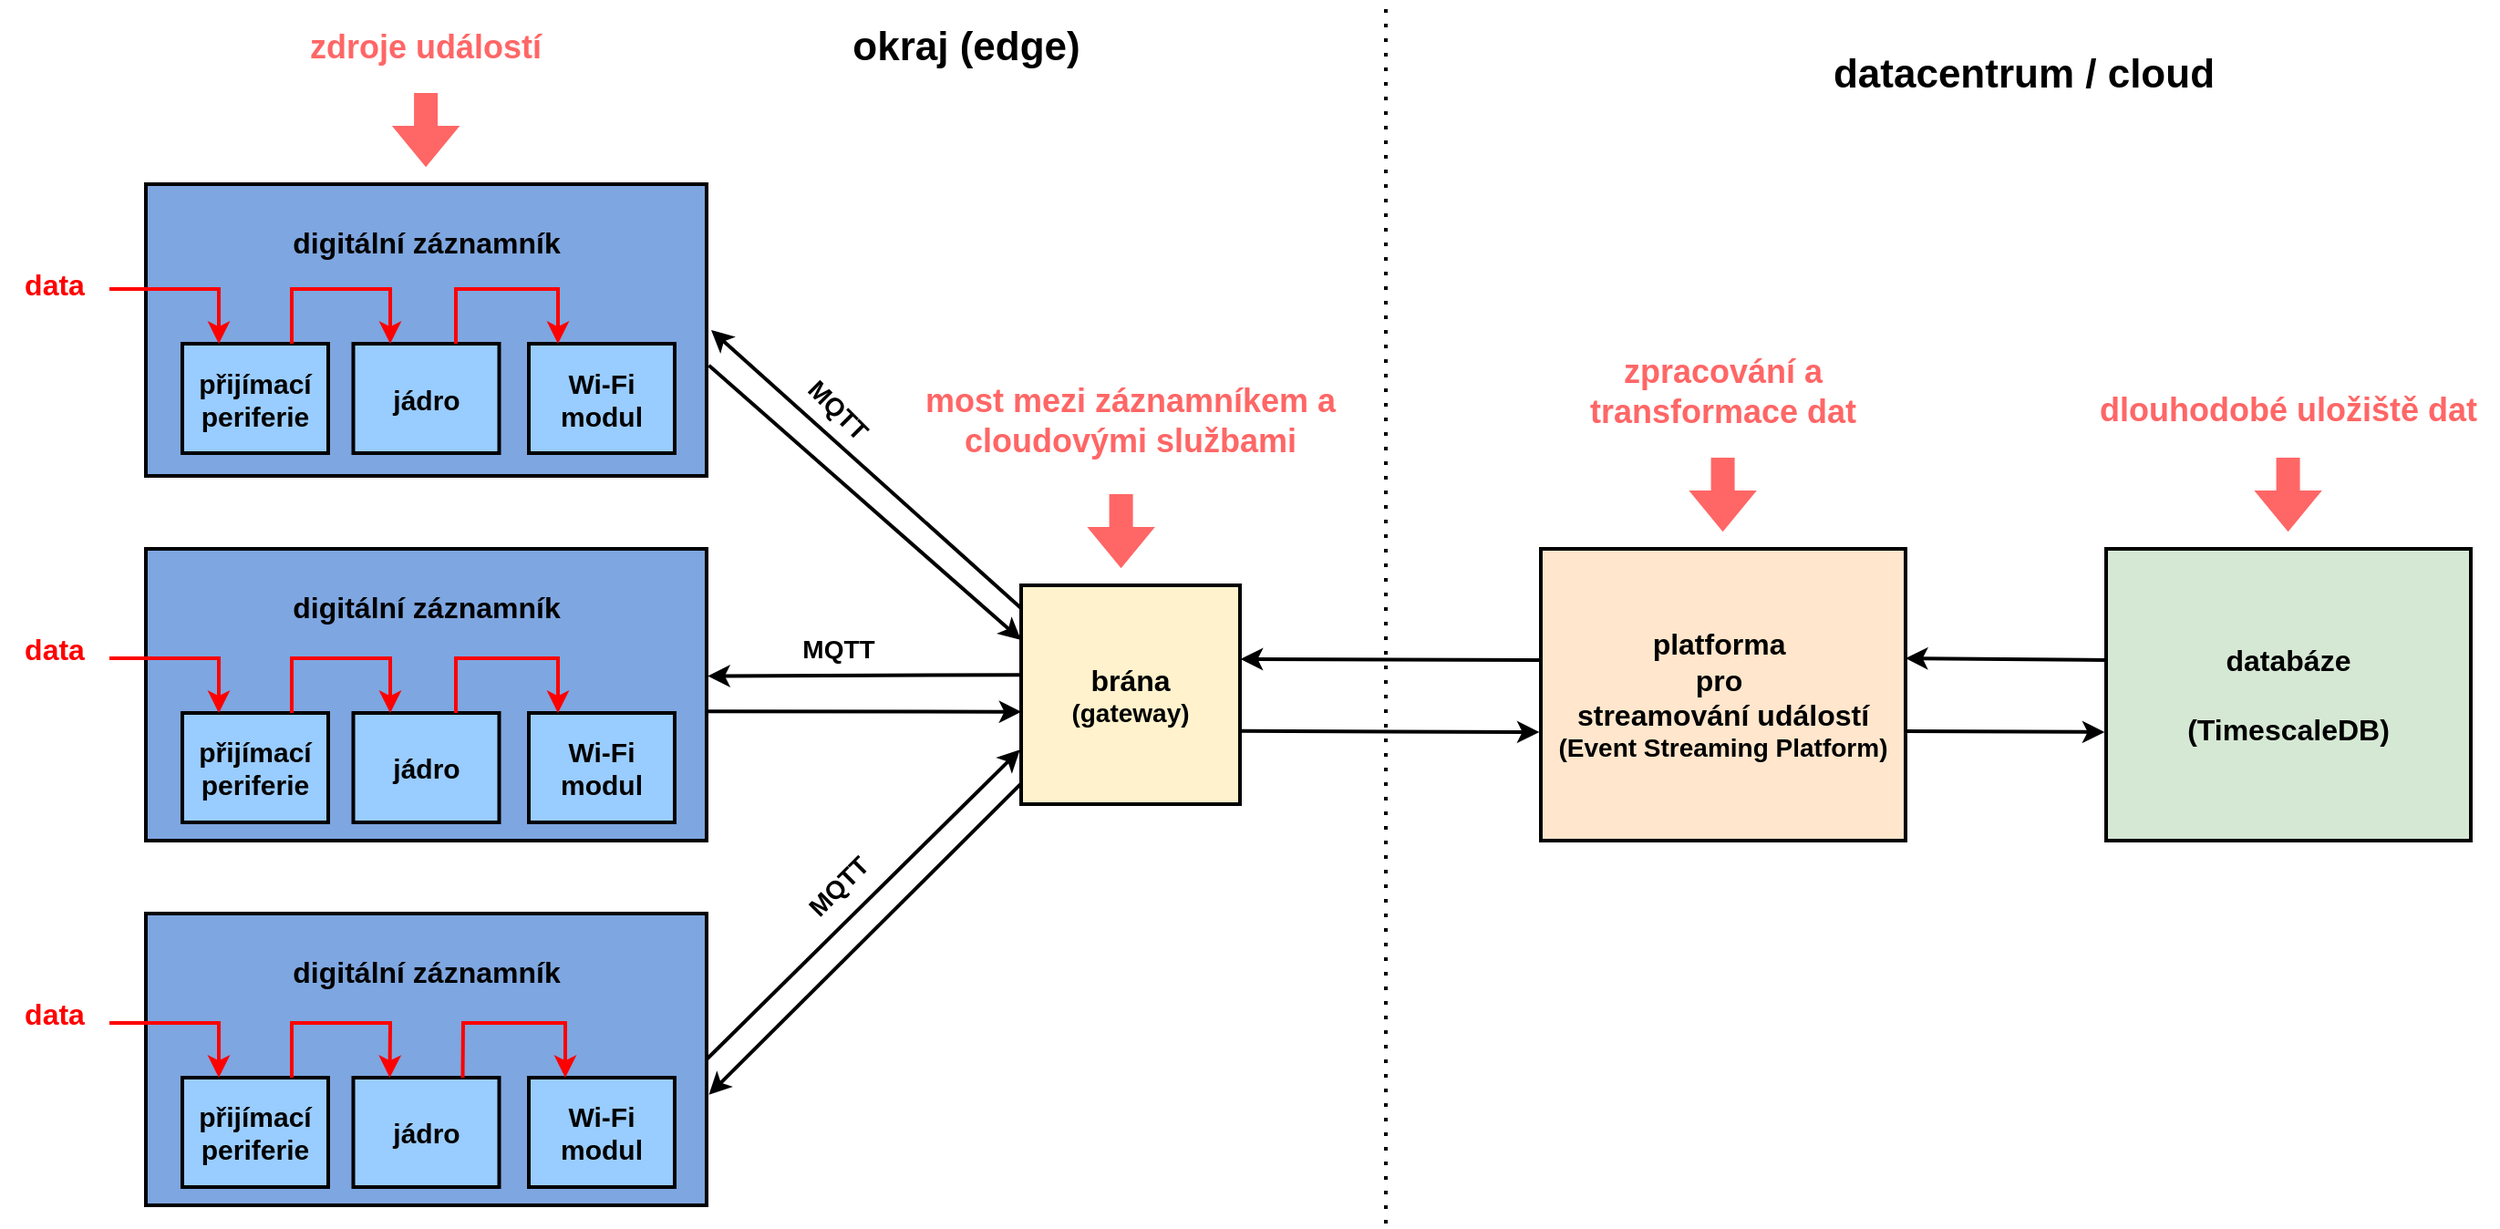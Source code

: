 <mxfile version="26.0.9">
  <diagram name="Page-1" id="YpUqDJUADNSs8tz-bgrU">
    <mxGraphModel dx="2603" dy="1663" grid="1" gridSize="10" guides="1" tooltips="1" connect="1" arrows="1" fold="1" page="1" pageScale="1" pageWidth="1169" pageHeight="827" math="0" shadow="0">
      <root>
        <mxCell id="0" />
        <mxCell id="1" parent="0" />
        <mxCell id="XkHasaW6HYOZsEv8R7DG-2" value="&lt;font style=&quot;font-size: 16px;&quot;&gt;&lt;b&gt;digitální záznamník&lt;/b&gt;&lt;/font&gt;&lt;div&gt;&lt;font style=&quot;font-size: 16px;&quot;&gt;&lt;b&gt;&lt;br&gt;&lt;/b&gt;&lt;/font&gt;&lt;/div&gt;&lt;div&gt;&lt;font style=&quot;font-size: 16px;&quot;&gt;&lt;b&gt;&lt;br&gt;&lt;/b&gt;&lt;/font&gt;&lt;/div&gt;&lt;div&gt;&lt;font style=&quot;font-size: 16px;&quot;&gt;&lt;b&gt;&lt;br&gt;&lt;/b&gt;&lt;/font&gt;&lt;/div&gt;&lt;div&gt;&lt;font style=&quot;font-size: 16px;&quot;&gt;&lt;b&gt;&lt;br&gt;&lt;/b&gt;&lt;/font&gt;&lt;/div&gt;&lt;div&gt;&lt;font style=&quot;font-size: 16px;&quot;&gt;&lt;b&gt;&lt;br&gt;&lt;/b&gt;&lt;/font&gt;&lt;/div&gt;" style="text;html=1;align=center;verticalAlign=middle;whiteSpace=wrap;rounded=0;fillColor=#7EA6E0;strokeColor=default;strokeWidth=2;" parent="1" vertex="1">
          <mxGeometry y="80" width="307.5" height="160" as="geometry" />
        </mxCell>
        <mxCell id="XkHasaW6HYOZsEv8R7DG-5" value="&lt;font style=&quot;font-size: 16px;&quot;&gt;&lt;b&gt;digitální záznamník&lt;/b&gt;&lt;/font&gt;&lt;div&gt;&lt;font style=&quot;font-size: 16px;&quot;&gt;&lt;b&gt;&lt;br&gt;&lt;/b&gt;&lt;/font&gt;&lt;/div&gt;&lt;div&gt;&lt;font style=&quot;font-size: 16px;&quot;&gt;&lt;b&gt;&lt;br&gt;&lt;/b&gt;&lt;/font&gt;&lt;/div&gt;&lt;div&gt;&lt;font style=&quot;font-size: 16px;&quot;&gt;&lt;b&gt;&lt;br&gt;&lt;/b&gt;&lt;/font&gt;&lt;/div&gt;&lt;div&gt;&lt;font style=&quot;font-size: 16px;&quot;&gt;&lt;b&gt;&lt;br&gt;&lt;/b&gt;&lt;/font&gt;&lt;/div&gt;&lt;div&gt;&lt;font style=&quot;font-size: 16px;&quot;&gt;&lt;b&gt;&lt;br&gt;&lt;/b&gt;&lt;/font&gt;&lt;/div&gt;" style="text;html=1;align=center;verticalAlign=middle;whiteSpace=wrap;rounded=0;fillColor=#7EA6E0;strokeColor=default;strokeWidth=2;" parent="1" vertex="1">
          <mxGeometry y="280" width="307.5" height="160" as="geometry" />
        </mxCell>
        <mxCell id="XkHasaW6HYOZsEv8R7DG-7" value="&lt;font style=&quot;font-size: 16px;&quot;&gt;&lt;b&gt;digitální záznamník&lt;/b&gt;&lt;/font&gt;&lt;div&gt;&lt;font style=&quot;font-size: 16px;&quot;&gt;&lt;b&gt;&lt;br&gt;&lt;/b&gt;&lt;/font&gt;&lt;/div&gt;&lt;div&gt;&lt;font style=&quot;font-size: 16px;&quot;&gt;&lt;b&gt;&lt;br&gt;&lt;/b&gt;&lt;/font&gt;&lt;/div&gt;&lt;div&gt;&lt;font style=&quot;font-size: 16px;&quot;&gt;&lt;b&gt;&lt;br&gt;&lt;/b&gt;&lt;/font&gt;&lt;/div&gt;&lt;div&gt;&lt;font style=&quot;font-size: 16px;&quot;&gt;&lt;b&gt;&lt;br&gt;&lt;/b&gt;&lt;/font&gt;&lt;/div&gt;&lt;div&gt;&lt;font style=&quot;font-size: 16px;&quot;&gt;&lt;b&gt;&lt;br&gt;&lt;/b&gt;&lt;/font&gt;&lt;/div&gt;" style="text;html=1;align=center;verticalAlign=middle;whiteSpace=wrap;rounded=0;fillColor=#7EA6E0;strokeColor=default;strokeWidth=2;" parent="1" vertex="1">
          <mxGeometry y="480" width="307.5" height="160" as="geometry" />
        </mxCell>
        <mxCell id="XkHasaW6HYOZsEv8R7DG-8" value="" style="rounded=0;whiteSpace=wrap;html=1;strokeWidth=2;fillColor=#fff2cc;strokeColor=#33001A;" parent="1" vertex="1">
          <mxGeometry x="480" y="300" width="120" height="120" as="geometry" />
        </mxCell>
        <mxCell id="XkHasaW6HYOZsEv8R7DG-9" value="&lt;font style=&quot;font-size: 16px;&quot;&gt;&lt;b&gt;brána&lt;/b&gt;&lt;/font&gt;&lt;div&gt;&lt;div&gt;&lt;font style=&quot;font-size: 14px;&quot;&gt;&lt;b style=&quot;&quot;&gt;(gateway)&lt;/b&gt;&lt;/font&gt;&lt;/div&gt;&lt;/div&gt;" style="text;html=1;align=center;verticalAlign=middle;whiteSpace=wrap;rounded=0;fillColor=#fff2cc;strokeColor=#000000;strokeWidth=2;" parent="1" vertex="1">
          <mxGeometry x="480" y="300" width="120" height="120" as="geometry" />
        </mxCell>
        <mxCell id="XkHasaW6HYOZsEv8R7DG-10" value="" style="endArrow=classic;html=1;rounded=0;exitX=1;exitY=0.5;exitDx=0;exitDy=0;entryX=-0.005;entryY=0.751;entryDx=0;entryDy=0;entryPerimeter=0;strokeWidth=2;" parent="1" source="XkHasaW6HYOZsEv8R7DG-7" target="XkHasaW6HYOZsEv8R7DG-9" edge="1">
          <mxGeometry width="50" height="50" relative="1" as="geometry">
            <mxPoint x="390" y="420" as="sourcePoint" />
            <mxPoint x="440" y="370" as="targetPoint" />
          </mxGeometry>
        </mxCell>
        <mxCell id="XkHasaW6HYOZsEv8R7DG-11" value="" style="endArrow=classic;html=1;rounded=0;exitX=0.997;exitY=0.557;exitDx=0;exitDy=0;entryX=0.001;entryY=0.578;entryDx=0;entryDy=0;entryPerimeter=0;exitPerimeter=0;strokeWidth=2;" parent="1" source="XkHasaW6HYOZsEv8R7DG-5" target="XkHasaW6HYOZsEv8R7DG-9" edge="1">
          <mxGeometry width="50" height="50" relative="1" as="geometry">
            <mxPoint x="390" y="420" as="sourcePoint" />
            <mxPoint x="440" y="370" as="targetPoint" />
          </mxGeometry>
        </mxCell>
        <mxCell id="XkHasaW6HYOZsEv8R7DG-12" value="" style="endArrow=classic;html=1;rounded=0;exitX=1.004;exitY=0.621;exitDx=0;exitDy=0;entryX=0;entryY=0.25;entryDx=0;entryDy=0;exitPerimeter=0;strokeWidth=2;" parent="1" source="XkHasaW6HYOZsEv8R7DG-2" target="XkHasaW6HYOZsEv8R7DG-9" edge="1">
          <mxGeometry width="50" height="50" relative="1" as="geometry">
            <mxPoint x="390" y="420" as="sourcePoint" />
            <mxPoint x="440" y="370" as="targetPoint" />
          </mxGeometry>
        </mxCell>
        <mxCell id="XkHasaW6HYOZsEv8R7DG-13" value="&lt;font style=&quot;font-size: 14px;&quot;&gt;&lt;b&gt;MQTT&lt;/b&gt;&lt;/font&gt;" style="text;html=1;align=center;verticalAlign=middle;whiteSpace=wrap;rounded=0;rotation=45;" parent="1" vertex="1">
          <mxGeometry x="350" y="188.75" width="60" height="30" as="geometry" />
        </mxCell>
        <mxCell id="XkHasaW6HYOZsEv8R7DG-14" value="" style="endArrow=classic;html=1;rounded=0;entryX=1.002;entryY=0.436;entryDx=0;entryDy=0;entryPerimeter=0;exitX=-0.003;exitY=0.409;exitDx=0;exitDy=0;exitPerimeter=0;strokeWidth=2;" parent="1" source="XkHasaW6HYOZsEv8R7DG-9" target="XkHasaW6HYOZsEv8R7DG-5" edge="1">
          <mxGeometry width="50" height="50" relative="1" as="geometry">
            <mxPoint x="340" y="370" as="sourcePoint" />
            <mxPoint x="390" y="320" as="targetPoint" />
          </mxGeometry>
        </mxCell>
        <mxCell id="XkHasaW6HYOZsEv8R7DG-15" value="" style="endArrow=classic;html=1;rounded=0;exitX=-0.002;exitY=0.103;exitDx=0;exitDy=0;exitPerimeter=0;strokeWidth=2;" parent="1" source="XkHasaW6HYOZsEv8R7DG-9" edge="1">
          <mxGeometry width="50" height="50" relative="1" as="geometry">
            <mxPoint x="390" y="300" as="sourcePoint" />
            <mxPoint x="310" y="160" as="targetPoint" />
          </mxGeometry>
        </mxCell>
        <mxCell id="XkHasaW6HYOZsEv8R7DG-16" value="" style="endArrow=classic;html=1;rounded=0;exitX=-0.002;exitY=0.908;exitDx=0;exitDy=0;exitPerimeter=0;strokeWidth=2;entryX=1.004;entryY=0.621;entryDx=0;entryDy=0;entryPerimeter=0;" parent="1" source="XkHasaW6HYOZsEv8R7DG-9" target="XkHasaW6HYOZsEv8R7DG-7" edge="1">
          <mxGeometry width="50" height="50" relative="1" as="geometry">
            <mxPoint x="370" y="490" as="sourcePoint" />
            <mxPoint x="310" y="580" as="targetPoint" />
          </mxGeometry>
        </mxCell>
        <mxCell id="XkHasaW6HYOZsEv8R7DG-17" value="&lt;font style=&quot;font-size: 14px;&quot;&gt;&lt;b&gt;MQTT&lt;/b&gt;&lt;/font&gt;" style="text;html=1;align=center;verticalAlign=middle;whiteSpace=wrap;rounded=0;rotation=0;" parent="1" vertex="1">
          <mxGeometry x="350" y="320" width="60" height="30" as="geometry" />
        </mxCell>
        <mxCell id="XkHasaW6HYOZsEv8R7DG-18" value="&lt;font style=&quot;font-size: 14px;&quot;&gt;&lt;b&gt;MQTT&lt;/b&gt;&lt;/font&gt;" style="text;html=1;align=center;verticalAlign=middle;whiteSpace=wrap;rounded=0;rotation=-45;" parent="1" vertex="1">
          <mxGeometry x="350" y="450" width="60" height="30" as="geometry" />
        </mxCell>
        <mxCell id="XkHasaW6HYOZsEv8R7DG-19" value="" style="endArrow=classic;html=1;rounded=0;entryX=1.003;entryY=0.337;entryDx=0;entryDy=0;entryPerimeter=0;exitX=0.002;exitY=0.381;exitDx=0;exitDy=0;exitPerimeter=0;strokeWidth=2;" parent="1" source="XkHasaW6HYOZsEv8R7DG-28" target="XkHasaW6HYOZsEv8R7DG-8" edge="1">
          <mxGeometry width="50" height="50" relative="1" as="geometry">
            <mxPoint x="790" y="341" as="sourcePoint" />
            <mxPoint x="659" y="340" as="targetPoint" />
          </mxGeometry>
        </mxCell>
        <mxCell id="XkHasaW6HYOZsEv8R7DG-20" value="" style="endArrow=classic;html=1;rounded=0;exitX=1.001;exitY=0.666;exitDx=0;exitDy=0;entryX=-0.004;entryY=0.628;entryDx=0;entryDy=0;entryPerimeter=0;exitPerimeter=0;strokeWidth=2;" parent="1" source="XkHasaW6HYOZsEv8R7DG-8" target="XkHasaW6HYOZsEv8R7DG-28" edge="1">
          <mxGeometry width="50" height="50" relative="1" as="geometry">
            <mxPoint x="661" y="379" as="sourcePoint" />
            <mxPoint x="790" y="380" as="targetPoint" />
          </mxGeometry>
        </mxCell>
        <mxCell id="XkHasaW6HYOZsEv8R7DG-27" value="" style="rounded=0;whiteSpace=wrap;html=1;strokeWidth=2;fillColor=#ffe6cc;strokeColor=#000000;" parent="1" vertex="1">
          <mxGeometry x="765" y="280" width="200" height="160" as="geometry" />
        </mxCell>
        <mxCell id="XkHasaW6HYOZsEv8R7DG-28" value="&lt;div&gt;&lt;font style=&quot;font-size: 16px;&quot;&gt;&lt;b&gt;platforma&amp;nbsp;&lt;/b&gt;&lt;/font&gt;&lt;/div&gt;&lt;div&gt;&lt;font style=&quot;font-size: 16px;&quot;&gt;&lt;b&gt;pro&amp;nbsp;&lt;/b&gt;&lt;/font&gt;&lt;/div&gt;&lt;div&gt;&lt;font style=&quot;font-size: 16px;&quot;&gt;&lt;b&gt;streamování událostí&lt;/b&gt;&lt;/font&gt;&lt;/div&gt;&lt;font style=&quot;font-size: 14px;&quot;&gt;&lt;b style=&quot;&quot;&gt;(Event Streaming Platform)&lt;/b&gt;&lt;/font&gt;" style="text;html=1;align=center;verticalAlign=middle;whiteSpace=wrap;rounded=0;fillColor=#ffe6cc;strokeColor=#000000;strokeWidth=2;" parent="1" vertex="1">
          <mxGeometry x="765" y="280" width="200" height="160" as="geometry" />
        </mxCell>
        <mxCell id="XkHasaW6HYOZsEv8R7DG-22" value="" style="shape=flexArrow;endArrow=classic;html=1;rounded=0;strokeWidth=2;fillColor=#FF6666;strokeColor=#FF6666;" parent="1" edge="1">
          <mxGeometry width="50" height="50" relative="1" as="geometry">
            <mxPoint x="153.55" y="30" as="sourcePoint" />
            <mxPoint x="153.55" y="70" as="targetPoint" />
          </mxGeometry>
        </mxCell>
        <mxCell id="XkHasaW6HYOZsEv8R7DG-23" value="&lt;font style=&quot;font-size: 18px; color: rgb(255, 102, 102);&quot;&gt;&lt;b&gt;zdroje událostí&lt;/b&gt;&lt;/font&gt;" style="text;html=1;align=center;verticalAlign=middle;whiteSpace=wrap;rounded=0;fillColor=none;strokeColor=none;" parent="1" vertex="1">
          <mxGeometry x="71.25" y="-10" width="165" height="30" as="geometry" />
        </mxCell>
        <mxCell id="XkHasaW6HYOZsEv8R7DG-32" value="" style="shape=flexArrow;endArrow=classic;html=1;rounded=0;strokeWidth=2;fillColor=#FF6666;strokeColor=#FF6666;" parent="1" edge="1">
          <mxGeometry width="50" height="50" relative="1" as="geometry">
            <mxPoint x="534.8" y="250" as="sourcePoint" />
            <mxPoint x="534.8" y="290" as="targetPoint" />
          </mxGeometry>
        </mxCell>
        <mxCell id="XkHasaW6HYOZsEv8R7DG-33" value="&lt;font style=&quot;font-size: 18px; color: rgb(255, 102, 102);&quot;&gt;&lt;b&gt;most mezi záznamníkem a cloudovými službami&lt;/b&gt;&lt;/font&gt;" style="text;html=1;align=center;verticalAlign=middle;whiteSpace=wrap;rounded=0;fillColor=none;strokeColor=none;" parent="1" vertex="1">
          <mxGeometry x="425" y="180" width="230" height="60" as="geometry" />
        </mxCell>
        <mxCell id="XkHasaW6HYOZsEv8R7DG-34" value="" style="shape=flexArrow;endArrow=classic;html=1;rounded=0;strokeWidth=2;fillColor=#FF6666;strokeColor=#FF6666;" parent="1" edge="1">
          <mxGeometry width="50" height="50" relative="1" as="geometry">
            <mxPoint x="864.8" y="230" as="sourcePoint" />
            <mxPoint x="864.8" y="270" as="targetPoint" />
          </mxGeometry>
        </mxCell>
        <mxCell id="XkHasaW6HYOZsEv8R7DG-35" value="&lt;font style=&quot;font-size: 18px; color: rgb(255, 102, 102);&quot;&gt;&lt;b&gt;zpracování a&lt;/b&gt;&lt;/font&gt;&lt;div&gt;&lt;font color=&quot;#ff6666&quot;&gt;&lt;span style=&quot;font-size: 18px;&quot;&gt;&lt;b&gt;transformace dat&lt;/b&gt;&lt;/span&gt;&lt;/font&gt;&lt;/div&gt;" style="text;html=1;align=center;verticalAlign=middle;whiteSpace=wrap;rounded=0;fillColor=none;strokeColor=none;" parent="1" vertex="1">
          <mxGeometry x="750" y="160" width="230" height="67.5" as="geometry" />
        </mxCell>
        <mxCell id="XkHasaW6HYOZsEv8R7DG-36" value="" style="endArrow=none;dashed=1;html=1;dashPattern=1 3;strokeWidth=2;rounded=0;" parent="1" edge="1">
          <mxGeometry width="50" height="50" relative="1" as="geometry">
            <mxPoint x="680" y="650" as="sourcePoint" />
            <mxPoint x="680" y="-20" as="targetPoint" />
          </mxGeometry>
        </mxCell>
        <mxCell id="XkHasaW6HYOZsEv8R7DG-37" value="" style="endArrow=classic;html=1;rounded=0;entryX=1.003;entryY=0.337;entryDx=0;entryDy=0;entryPerimeter=0;exitX=0.002;exitY=0.381;exitDx=0;exitDy=0;exitPerimeter=0;strokeWidth=2;" parent="1" source="XkHasaW6HYOZsEv8R7DG-40" edge="1">
          <mxGeometry width="50" height="50" relative="1" as="geometry">
            <mxPoint x="1115" y="341" as="sourcePoint" />
            <mxPoint x="965" y="340" as="targetPoint" />
          </mxGeometry>
        </mxCell>
        <mxCell id="XkHasaW6HYOZsEv8R7DG-38" value="" style="endArrow=classic;html=1;rounded=0;exitX=1.001;exitY=0.666;exitDx=0;exitDy=0;entryX=-0.004;entryY=0.628;entryDx=0;entryDy=0;entryPerimeter=0;exitPerimeter=0;strokeWidth=2;" parent="1" target="XkHasaW6HYOZsEv8R7DG-40" edge="1">
          <mxGeometry width="50" height="50" relative="1" as="geometry">
            <mxPoint x="965" y="380" as="sourcePoint" />
            <mxPoint x="1115" y="380" as="targetPoint" />
          </mxGeometry>
        </mxCell>
        <mxCell id="XkHasaW6HYOZsEv8R7DG-39" value="" style="rounded=0;whiteSpace=wrap;html=1;strokeWidth=2;fillColor=#d5e8d4;strokeColor=#000000;" parent="1" vertex="1">
          <mxGeometry x="1075" y="280" width="200" height="160" as="geometry" />
        </mxCell>
        <mxCell id="XkHasaW6HYOZsEv8R7DG-40" value="&lt;div&gt;&lt;span style=&quot;font-size: 16px;&quot;&gt;&lt;b&gt;databáze&lt;/b&gt;&lt;/span&gt;&lt;/div&gt;&lt;div&gt;&lt;span style=&quot;font-size: 16px;&quot;&gt;&lt;b&gt;&lt;br&gt;&lt;/b&gt;&lt;/span&gt;&lt;/div&gt;&lt;div&gt;&lt;span style=&quot;font-size: 16px;&quot;&gt;&lt;b&gt;(TimescaleDB)&lt;/b&gt;&lt;/span&gt;&lt;/div&gt;" style="text;html=1;align=center;verticalAlign=middle;whiteSpace=wrap;rounded=0;fillColor=#d5e8d4;strokeColor=#000000;strokeWidth=2;" parent="1" vertex="1">
          <mxGeometry x="1075" y="280" width="200" height="160" as="geometry" />
        </mxCell>
        <mxCell id="XkHasaW6HYOZsEv8R7DG-41" value="" style="shape=flexArrow;endArrow=classic;html=1;rounded=0;strokeWidth=2;fillColor=#FF6666;strokeColor=#FF6666;" parent="1" edge="1">
          <mxGeometry width="50" height="50" relative="1" as="geometry">
            <mxPoint x="1174.8" y="230" as="sourcePoint" />
            <mxPoint x="1174.8" y="270" as="targetPoint" />
          </mxGeometry>
        </mxCell>
        <mxCell id="XkHasaW6HYOZsEv8R7DG-42" value="&lt;font style=&quot;font-size: 18px; color: rgb(255, 102, 102);&quot;&gt;&lt;b&gt;dlouhodobé uložiště dat&lt;/b&gt;&lt;/font&gt;" style="text;html=1;align=center;verticalAlign=middle;whiteSpace=wrap;rounded=0;fillColor=none;strokeColor=none;" parent="1" vertex="1">
          <mxGeometry x="1060" y="180" width="230" height="47.5" as="geometry" />
        </mxCell>
        <mxCell id="XkHasaW6HYOZsEv8R7DG-44" value="&lt;font style=&quot;font-size: 22px;&quot;&gt;&lt;b&gt;okraj (edge)&lt;/b&gt;&lt;/font&gt;" style="text;html=1;align=center;verticalAlign=middle;whiteSpace=wrap;rounded=0;" parent="1" vertex="1">
          <mxGeometry x="370" y="-15" width="160" height="40" as="geometry" />
        </mxCell>
        <mxCell id="XkHasaW6HYOZsEv8R7DG-45" value="&lt;font style=&quot;font-size: 22px;&quot;&gt;&lt;b&gt;datacentrum / cloud&lt;/b&gt;&lt;/font&gt;" style="text;html=1;align=center;verticalAlign=middle;whiteSpace=wrap;rounded=0;" parent="1" vertex="1">
          <mxGeometry x="910" width="240" height="40" as="geometry" />
        </mxCell>
        <mxCell id="PzeCFKbQgYkf4DiJO7ho-1" value="&lt;font style=&quot;font-size: 15px;&quot;&gt;&lt;b&gt;přijímací&lt;/b&gt;&lt;/font&gt;&lt;div&gt;&lt;font style=&quot;font-size: 15px;&quot;&gt;&lt;b&gt;periferie&lt;/b&gt;&lt;/font&gt;&lt;/div&gt;" style="rounded=0;whiteSpace=wrap;html=1;strokeWidth=2;fillColor=#99CCFF;" parent="1" vertex="1">
          <mxGeometry x="20" y="570" width="80" height="60" as="geometry" />
        </mxCell>
        <mxCell id="PzeCFKbQgYkf4DiJO7ho-2" value="&lt;span style=&quot;font-size: 15px;&quot;&gt;&lt;b&gt;Wi-Fi&lt;/b&gt;&lt;/span&gt;&lt;div&gt;&lt;span style=&quot;font-size: 15px;&quot;&gt;&lt;b&gt;modul&lt;/b&gt;&lt;/span&gt;&lt;/div&gt;" style="rounded=0;whiteSpace=wrap;html=1;strokeWidth=2;fillColor=#99CCFF;" parent="1" vertex="1">
          <mxGeometry x="210" y="570" width="80" height="60" as="geometry" />
        </mxCell>
        <mxCell id="PzeCFKbQgYkf4DiJO7ho-3" value="&lt;span style=&quot;font-size: 15px;&quot;&gt;&lt;b&gt;Wi-Fi&lt;/b&gt;&lt;/span&gt;&lt;div&gt;&lt;span style=&quot;font-size: 15px;&quot;&gt;&lt;b&gt;modul&lt;/b&gt;&lt;/span&gt;&lt;/div&gt;" style="rounded=0;whiteSpace=wrap;html=1;strokeWidth=2;fillColor=#99CCFF;" parent="1" vertex="1">
          <mxGeometry x="210" y="370" width="80" height="60" as="geometry" />
        </mxCell>
        <mxCell id="PzeCFKbQgYkf4DiJO7ho-4" value="&lt;font style=&quot;font-size: 15px;&quot;&gt;&lt;b&gt;přijímací&lt;/b&gt;&lt;/font&gt;&lt;div&gt;&lt;font style=&quot;font-size: 15px;&quot;&gt;&lt;b&gt;periferie&lt;/b&gt;&lt;/font&gt;&lt;/div&gt;" style="rounded=0;whiteSpace=wrap;html=1;strokeWidth=2;fillColor=#99CCFF;" parent="1" vertex="1">
          <mxGeometry x="20" y="370" width="80" height="60" as="geometry" />
        </mxCell>
        <mxCell id="PzeCFKbQgYkf4DiJO7ho-5" value="&lt;font style=&quot;font-size: 15px;&quot;&gt;&lt;b&gt;přijímací&lt;/b&gt;&lt;/font&gt;&lt;div&gt;&lt;font style=&quot;font-size: 15px;&quot;&gt;&lt;b&gt;periferie&lt;/b&gt;&lt;/font&gt;&lt;/div&gt;" style="rounded=0;whiteSpace=wrap;html=1;strokeWidth=2;fillColor=#99CCFF;" parent="1" vertex="1">
          <mxGeometry x="20" y="167.5" width="80" height="60" as="geometry" />
        </mxCell>
        <mxCell id="PzeCFKbQgYkf4DiJO7ho-6" value="&lt;span style=&quot;font-size: 15px;&quot;&gt;&lt;b&gt;jádro&lt;/b&gt;&lt;/span&gt;" style="rounded=0;whiteSpace=wrap;html=1;strokeWidth=2;fillColor=#99CCFF;" parent="1" vertex="1">
          <mxGeometry x="113.75" y="167.5" width="80" height="60" as="geometry" />
        </mxCell>
        <mxCell id="PzeCFKbQgYkf4DiJO7ho-8" value="&lt;span style=&quot;font-size: 15px;&quot;&gt;&lt;b&gt;jádro&lt;/b&gt;&lt;/span&gt;" style="rounded=0;whiteSpace=wrap;html=1;strokeWidth=2;fillColor=#99CCFF;" parent="1" vertex="1">
          <mxGeometry x="113.75" y="570" width="80" height="60" as="geometry" />
        </mxCell>
        <mxCell id="PzeCFKbQgYkf4DiJO7ho-9" value="&lt;span style=&quot;font-size: 15px;&quot;&gt;&lt;b&gt;jádro&lt;/b&gt;&lt;/span&gt;" style="rounded=0;whiteSpace=wrap;html=1;strokeWidth=2;fillColor=#99CCFF;" parent="1" vertex="1">
          <mxGeometry x="113.75" y="370" width="80" height="60" as="geometry" />
        </mxCell>
        <mxCell id="PzeCFKbQgYkf4DiJO7ho-10" value="&lt;span style=&quot;font-size: 15px;&quot;&gt;&lt;b&gt;Wi-Fi&lt;/b&gt;&lt;/span&gt;&lt;div&gt;&lt;span style=&quot;font-size: 15px;&quot;&gt;&lt;b&gt;modul&lt;/b&gt;&lt;/span&gt;&lt;/div&gt;" style="rounded=0;whiteSpace=wrap;html=1;strokeWidth=2;fillColor=#99CCFF;" parent="1" vertex="1">
          <mxGeometry x="210" y="167.5" width="80" height="60" as="geometry" />
        </mxCell>
        <mxCell id="PzeCFKbQgYkf4DiJO7ho-11" value="" style="endArrow=classic;html=1;rounded=0;entryX=0.25;entryY=0;entryDx=0;entryDy=0;strokeColor=#FF0000;strokeWidth=2;" parent="1" target="PzeCFKbQgYkf4DiJO7ho-1" edge="1">
          <mxGeometry width="50" height="50" relative="1" as="geometry">
            <mxPoint x="-20" y="540" as="sourcePoint" />
            <mxPoint x="30" y="490" as="targetPoint" />
            <Array as="points">
              <mxPoint x="40" y="540" />
            </Array>
          </mxGeometry>
        </mxCell>
        <mxCell id="PzeCFKbQgYkf4DiJO7ho-13" value="" style="endArrow=classic;html=1;rounded=0;exitX=0.75;exitY=0;exitDx=0;exitDy=0;entryX=0.25;entryY=0;entryDx=0;entryDy=0;strokeColor=#FF0000;strokeWidth=2;" parent="1" source="PzeCFKbQgYkf4DiJO7ho-1" target="PzeCFKbQgYkf4DiJO7ho-8" edge="1">
          <mxGeometry width="50" height="50" relative="1" as="geometry">
            <mxPoint x="150" y="500" as="sourcePoint" />
            <mxPoint x="200" y="450" as="targetPoint" />
            <Array as="points">
              <mxPoint x="80" y="540" />
              <mxPoint x="134" y="540" />
            </Array>
          </mxGeometry>
        </mxCell>
        <mxCell id="PzeCFKbQgYkf4DiJO7ho-14" value="" style="endArrow=classic;html=1;rounded=0;entryX=0.25;entryY=0;entryDx=0;entryDy=0;exitX=0.75;exitY=0;exitDx=0;exitDy=0;strokeColor=#FF0000;strokeWidth=2;" parent="1" source="PzeCFKbQgYkf4DiJO7ho-8" target="PzeCFKbQgYkf4DiJO7ho-2" edge="1">
          <mxGeometry width="50" height="50" relative="1" as="geometry">
            <mxPoint x="170" y="570" as="sourcePoint" />
            <mxPoint x="224" y="570" as="targetPoint" />
            <Array as="points">
              <mxPoint x="174" y="540" />
              <mxPoint x="230" y="540" />
              <mxPoint x="230" y="550" />
            </Array>
          </mxGeometry>
        </mxCell>
        <mxCell id="PzeCFKbQgYkf4DiJO7ho-15" value="" style="endArrow=classic;html=1;rounded=0;entryX=0.25;entryY=0;entryDx=0;entryDy=0;exitX=0.75;exitY=0;exitDx=0;exitDy=0;strokeColor=#FF0000;strokeWidth=2;" parent="1" edge="1">
          <mxGeometry width="50" height="50" relative="1" as="geometry">
            <mxPoint x="170" y="370" as="sourcePoint" />
            <mxPoint x="226" y="370" as="targetPoint" />
            <Array as="points">
              <mxPoint x="170" y="340" />
              <mxPoint x="226" y="340" />
              <mxPoint x="226" y="350" />
            </Array>
          </mxGeometry>
        </mxCell>
        <mxCell id="PzeCFKbQgYkf4DiJO7ho-16" value="" style="endArrow=classic;html=1;rounded=0;exitX=0.75;exitY=0;exitDx=0;exitDy=0;entryX=0.25;entryY=0;entryDx=0;entryDy=0;strokeColor=#FF0000;strokeWidth=2;" parent="1" edge="1">
          <mxGeometry width="50" height="50" relative="1" as="geometry">
            <mxPoint x="80" y="370" as="sourcePoint" />
            <mxPoint x="134" y="370" as="targetPoint" />
            <Array as="points">
              <mxPoint x="80" y="340" />
              <mxPoint x="134" y="340" />
            </Array>
          </mxGeometry>
        </mxCell>
        <mxCell id="PzeCFKbQgYkf4DiJO7ho-17" value="" style="endArrow=classic;html=1;rounded=0;entryX=0.25;entryY=0;entryDx=0;entryDy=0;strokeColor=#FF0000;strokeWidth=2;" parent="1" edge="1">
          <mxGeometry width="50" height="50" relative="1" as="geometry">
            <mxPoint x="-20" y="340" as="sourcePoint" />
            <mxPoint x="40" y="370" as="targetPoint" />
            <Array as="points">
              <mxPoint x="40" y="340" />
            </Array>
          </mxGeometry>
        </mxCell>
        <mxCell id="PzeCFKbQgYkf4DiJO7ho-18" value="" style="endArrow=classic;html=1;rounded=0;entryX=0.25;entryY=0;entryDx=0;entryDy=0;exitX=0.75;exitY=0;exitDx=0;exitDy=0;strokeColor=#FF0000;strokeWidth=2;" parent="1" edge="1">
          <mxGeometry width="50" height="50" relative="1" as="geometry">
            <mxPoint x="170" y="167.5" as="sourcePoint" />
            <mxPoint x="226" y="167.5" as="targetPoint" />
            <Array as="points">
              <mxPoint x="170" y="137.5" />
              <mxPoint x="226" y="137.5" />
              <mxPoint x="226" y="147.5" />
            </Array>
          </mxGeometry>
        </mxCell>
        <mxCell id="PzeCFKbQgYkf4DiJO7ho-19" value="" style="endArrow=classic;html=1;rounded=0;exitX=0.75;exitY=0;exitDx=0;exitDy=0;entryX=0.25;entryY=0;entryDx=0;entryDy=0;strokeColor=#FF0000;strokeWidth=2;" parent="1" edge="1">
          <mxGeometry width="50" height="50" relative="1" as="geometry">
            <mxPoint x="80" y="167.5" as="sourcePoint" />
            <mxPoint x="134" y="167.5" as="targetPoint" />
            <Array as="points">
              <mxPoint x="80" y="137.5" />
              <mxPoint x="134" y="137.5" />
            </Array>
          </mxGeometry>
        </mxCell>
        <mxCell id="PzeCFKbQgYkf4DiJO7ho-20" value="" style="endArrow=classic;html=1;rounded=0;entryX=0.25;entryY=0;entryDx=0;entryDy=0;strokeColor=#FF0000;strokeWidth=2;" parent="1" edge="1">
          <mxGeometry width="50" height="50" relative="1" as="geometry">
            <mxPoint x="-20" y="137.5" as="sourcePoint" />
            <mxPoint x="40" y="167.5" as="targetPoint" />
            <Array as="points">
              <mxPoint x="40" y="137.5" />
            </Array>
          </mxGeometry>
        </mxCell>
        <mxCell id="PzeCFKbQgYkf4DiJO7ho-21" value="&lt;font style=&quot;font-size: 16px; color: rgb(255, 0, 0);&quot;&gt;&lt;b&gt;data&lt;/b&gt;&lt;/font&gt;" style="text;html=1;align=center;verticalAlign=middle;whiteSpace=wrap;rounded=0;" parent="1" vertex="1">
          <mxGeometry x="-80" y="120" width="60" height="30" as="geometry" />
        </mxCell>
        <mxCell id="PzeCFKbQgYkf4DiJO7ho-22" value="&lt;font style=&quot;font-size: 16px; color: rgb(255, 0, 0);&quot;&gt;&lt;b&gt;data&lt;/b&gt;&lt;/font&gt;" style="text;html=1;align=center;verticalAlign=middle;whiteSpace=wrap;rounded=0;" parent="1" vertex="1">
          <mxGeometry x="-80" y="320" width="60" height="30" as="geometry" />
        </mxCell>
        <mxCell id="PzeCFKbQgYkf4DiJO7ho-23" value="&lt;font style=&quot;font-size: 16px; color: rgb(255, 0, 0);&quot;&gt;&lt;b&gt;data&lt;/b&gt;&lt;/font&gt;" style="text;html=1;align=center;verticalAlign=middle;whiteSpace=wrap;rounded=0;" parent="1" vertex="1">
          <mxGeometry x="-80" y="520" width="60" height="30" as="geometry" />
        </mxCell>
      </root>
    </mxGraphModel>
  </diagram>
</mxfile>
